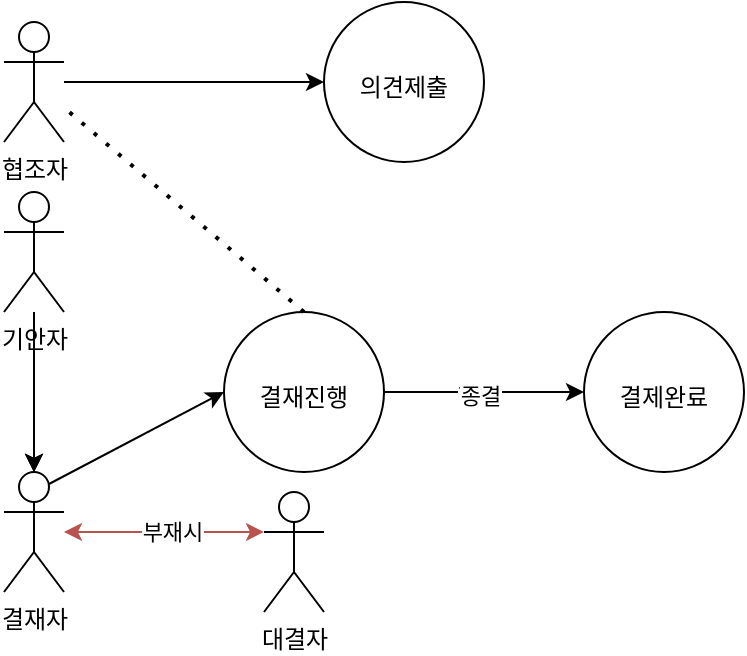 <mxfile version="26.0.16" pages="2">
  <diagram id="3QaGT0ZacJiaZTLp5RRD" name="페이지-1">
    <mxGraphModel dx="974" dy="428" grid="1" gridSize="10" guides="1" tooltips="1" connect="1" arrows="1" fold="1" page="1" pageScale="1" pageWidth="827" pageHeight="1169" math="0" shadow="0">
      <root>
        <mxCell id="0" />
        <mxCell id="1" parent="0" />
        <mxCell id="JAbGeRoic4GMC7CvDihA-7" value="" style="edgeStyle=orthogonalEdgeStyle;rounded=0;orthogonalLoop=1;jettySize=auto;html=1;" parent="1" source="JAbGeRoic4GMC7CvDihA-2" target="JAbGeRoic4GMC7CvDihA-6" edge="1">
          <mxGeometry relative="1" as="geometry" />
        </mxCell>
        <mxCell id="JAbGeRoic4GMC7CvDihA-8" value="" style="edgeStyle=orthogonalEdgeStyle;rounded=0;orthogonalLoop=1;jettySize=auto;html=1;" parent="1" source="JAbGeRoic4GMC7CvDihA-2" target="JAbGeRoic4GMC7CvDihA-6" edge="1">
          <mxGeometry relative="1" as="geometry" />
        </mxCell>
        <mxCell id="JAbGeRoic4GMC7CvDihA-9" value="" style="edgeStyle=orthogonalEdgeStyle;rounded=0;orthogonalLoop=1;jettySize=auto;html=1;" parent="1" source="JAbGeRoic4GMC7CvDihA-2" target="JAbGeRoic4GMC7CvDihA-6" edge="1">
          <mxGeometry relative="1" as="geometry" />
        </mxCell>
        <mxCell id="JAbGeRoic4GMC7CvDihA-2" value="기안자" style="shape=umlActor;verticalLabelPosition=bottom;verticalAlign=top;html=1;outlineConnect=0;" parent="1" vertex="1">
          <mxGeometry x="90" y="610" width="30" height="60" as="geometry" />
        </mxCell>
        <mxCell id="JAbGeRoic4GMC7CvDihA-6" value="결재자" style="shape=umlActor;verticalLabelPosition=bottom;verticalAlign=top;html=1;outlineConnect=0;" parent="1" vertex="1">
          <mxGeometry x="90" y="750" width="30" height="60" as="geometry" />
        </mxCell>
        <mxCell id="JAbGeRoic4GMC7CvDihA-13" value="&lt;div&gt;&lt;br&gt;&lt;/div&gt;&lt;div&gt;&lt;br&gt;&lt;/div&gt;&lt;div&gt;결재진행&lt;/div&gt;&lt;div&gt;&lt;br&gt;&lt;/div&gt;" style="ellipse;whiteSpace=wrap;html=1;verticalAlign=top;" parent="1" vertex="1">
          <mxGeometry x="200" y="670" width="80" height="80" as="geometry" />
        </mxCell>
        <mxCell id="JAbGeRoic4GMC7CvDihA-15" value="" style="endArrow=none;dashed=1;html=1;dashPattern=1 3;strokeWidth=2;rounded=0;exitX=0.5;exitY=0;exitDx=0;exitDy=0;" parent="1" source="JAbGeRoic4GMC7CvDihA-13" target="JAbGeRoic4GMC7CvDihA-16" edge="1">
          <mxGeometry width="50" height="50" relative="1" as="geometry">
            <mxPoint x="190" y="650" as="sourcePoint" />
            <mxPoint x="150" y="600" as="targetPoint" />
          </mxGeometry>
        </mxCell>
        <mxCell id="JAbGeRoic4GMC7CvDihA-20" value="" style="edgeStyle=orthogonalEdgeStyle;rounded=0;orthogonalLoop=1;jettySize=auto;html=1;" parent="1" source="JAbGeRoic4GMC7CvDihA-16" target="JAbGeRoic4GMC7CvDihA-19" edge="1">
          <mxGeometry relative="1" as="geometry" />
        </mxCell>
        <mxCell id="JAbGeRoic4GMC7CvDihA-16" value="협조자" style="shape=umlActor;verticalLabelPosition=bottom;verticalAlign=top;html=1;outlineConnect=0;" parent="1" vertex="1">
          <mxGeometry x="90" y="525" width="30" height="60" as="geometry" />
        </mxCell>
        <mxCell id="JAbGeRoic4GMC7CvDihA-19" value="&lt;div&gt;&lt;br&gt;&lt;/div&gt;&lt;div&gt;&lt;br&gt;&lt;/div&gt;&lt;div&gt;의견제출&lt;/div&gt;" style="ellipse;whiteSpace=wrap;html=1;verticalAlign=top;" parent="1" vertex="1">
          <mxGeometry x="250" y="515" width="80" height="80" as="geometry" />
        </mxCell>
        <mxCell id="66cARiBBRBYHf0YHKafe-2" value="대결자" style="shape=umlActor;verticalLabelPosition=bottom;verticalAlign=top;html=1;outlineConnect=0;" vertex="1" parent="1">
          <mxGeometry x="220" y="760" width="30" height="60" as="geometry" />
        </mxCell>
        <mxCell id="66cARiBBRBYHf0YHKafe-4" value="" style="endArrow=classic;startArrow=classic;html=1;rounded=0;entryX=0;entryY=0.333;entryDx=0;entryDy=0;entryPerimeter=0;fillColor=#f8cecc;strokeColor=#b85450;" edge="1" parent="1" source="JAbGeRoic4GMC7CvDihA-6" target="66cARiBBRBYHf0YHKafe-2">
          <mxGeometry width="50" height="50" relative="1" as="geometry">
            <mxPoint x="150" y="805" as="sourcePoint" />
            <mxPoint x="200" y="755" as="targetPoint" />
          </mxGeometry>
        </mxCell>
        <mxCell id="66cARiBBRBYHf0YHKafe-5" value="부재시" style="edgeLabel;html=1;align=center;verticalAlign=middle;resizable=0;points=[];" vertex="1" connectable="0" parent="66cARiBBRBYHf0YHKafe-4">
          <mxGeometry x="0.077" relative="1" as="geometry">
            <mxPoint as="offset" />
          </mxGeometry>
        </mxCell>
        <mxCell id="66cARiBBRBYHf0YHKafe-11" value="" style="endArrow=classic;html=1;rounded=0;exitX=1;exitY=0.5;exitDx=0;exitDy=0;entryX=0;entryY=0.5;entryDx=0;entryDy=0;" edge="1" parent="1" source="JAbGeRoic4GMC7CvDihA-13" target="66cARiBBRBYHf0YHKafe-12">
          <mxGeometry width="50" height="50" relative="1" as="geometry">
            <mxPoint x="270" y="760" as="sourcePoint" />
            <mxPoint x="320" y="710" as="targetPoint" />
          </mxGeometry>
        </mxCell>
        <mxCell id="66cARiBBRBYHf0YHKafe-13" value="Text" style="edgeLabel;html=1;align=center;verticalAlign=middle;resizable=0;points=[];" vertex="1" connectable="0" parent="66cARiBBRBYHf0YHKafe-11">
          <mxGeometry x="-0.064" y="-1" relative="1" as="geometry">
            <mxPoint as="offset" />
          </mxGeometry>
        </mxCell>
        <mxCell id="66cARiBBRBYHf0YHKafe-18" value="종결" style="edgeLabel;html=1;align=center;verticalAlign=middle;resizable=0;points=[];" vertex="1" connectable="0" parent="66cARiBBRBYHf0YHKafe-11">
          <mxGeometry x="-0.044" y="-2" relative="1" as="geometry">
            <mxPoint as="offset" />
          </mxGeometry>
        </mxCell>
        <mxCell id="66cARiBBRBYHf0YHKafe-12" value="&lt;div&gt;&lt;br&gt;&lt;/div&gt;&lt;div&gt;&lt;br&gt;&lt;/div&gt;&lt;div&gt;결제완료&lt;/div&gt;&lt;div&gt;&lt;br&gt;&lt;/div&gt;&lt;div&gt;&lt;br&gt;&lt;/div&gt;" style="ellipse;whiteSpace=wrap;html=1;verticalAlign=top;" vertex="1" parent="1">
          <mxGeometry x="380" y="670" width="80" height="80" as="geometry" />
        </mxCell>
        <mxCell id="66cARiBBRBYHf0YHKafe-17" value="" style="endArrow=classic;html=1;rounded=0;exitX=0.75;exitY=0.1;exitDx=0;exitDy=0;exitPerimeter=0;" edge="1" parent="1" source="JAbGeRoic4GMC7CvDihA-6">
          <mxGeometry width="50" height="50" relative="1" as="geometry">
            <mxPoint x="150" y="760" as="sourcePoint" />
            <mxPoint x="200" y="710" as="targetPoint" />
          </mxGeometry>
        </mxCell>
      </root>
    </mxGraphModel>
  </diagram>
  <diagram id="l6JmRzFYH4vMQ-xJuT_-" name="페이지-2">
    <mxGraphModel dx="974" dy="428" grid="1" gridSize="10" guides="1" tooltips="1" connect="1" arrows="1" fold="1" page="1" pageScale="1" pageWidth="827" pageHeight="1169" math="0" shadow="0">
      <root>
        <mxCell id="0" />
        <mxCell id="1" parent="0" />
        <mxCell id="54n4LJPjrRcseGLzzfWc-1" value="" style="edgeStyle=orthogonalEdgeStyle;rounded=0;orthogonalLoop=1;jettySize=auto;html=1;" edge="1" parent="1" source="54n4LJPjrRcseGLzzfWc-4" target="54n4LJPjrRcseGLzzfWc-5">
          <mxGeometry relative="1" as="geometry" />
        </mxCell>
        <mxCell id="54n4LJPjrRcseGLzzfWc-2" value="" style="edgeStyle=orthogonalEdgeStyle;rounded=0;orthogonalLoop=1;jettySize=auto;html=1;" edge="1" parent="1" source="54n4LJPjrRcseGLzzfWc-4" target="54n4LJPjrRcseGLzzfWc-5">
          <mxGeometry relative="1" as="geometry" />
        </mxCell>
        <mxCell id="54n4LJPjrRcseGLzzfWc-3" value="" style="edgeStyle=orthogonalEdgeStyle;rounded=0;orthogonalLoop=1;jettySize=auto;html=1;" edge="1" parent="1" source="54n4LJPjrRcseGLzzfWc-4" target="54n4LJPjrRcseGLzzfWc-5">
          <mxGeometry relative="1" as="geometry" />
        </mxCell>
        <mxCell id="54n4LJPjrRcseGLzzfWc-4" value="기안자" style="shape=umlActor;verticalLabelPosition=bottom;verticalAlign=top;html=1;outlineConnect=0;" vertex="1" parent="1">
          <mxGeometry x="90" y="610" width="30" height="60" as="geometry" />
        </mxCell>
        <mxCell id="54n4LJPjrRcseGLzzfWc-5" value="결재자" style="shape=umlActor;verticalLabelPosition=bottom;verticalAlign=top;html=1;outlineConnect=0;fillColor=#dae8fc;strokeColor=#6c8ebf;" vertex="1" parent="1">
          <mxGeometry x="90" y="750" width="30" height="60" as="geometry" />
        </mxCell>
        <mxCell id="fsTA3o1gqL7Sm_SV5eHb-6" style="edgeStyle=orthogonalEdgeStyle;rounded=0;orthogonalLoop=1;jettySize=auto;html=1;exitX=0;exitY=0;exitDx=0;exitDy=0;fillColor=#f8cecc;strokeColor=#b85450;" edge="1" parent="1" source="54n4LJPjrRcseGLzzfWc-6" target="54n4LJPjrRcseGLzzfWc-4">
          <mxGeometry relative="1" as="geometry" />
        </mxCell>
        <mxCell id="fsTA3o1gqL7Sm_SV5eHb-7" value="반려" style="edgeLabel;html=1;align=center;verticalAlign=middle;resizable=0;points=[];" vertex="1" connectable="0" parent="fsTA3o1gqL7Sm_SV5eHb-6">
          <mxGeometry x="-0.134" y="-4" relative="1" as="geometry">
            <mxPoint as="offset" />
          </mxGeometry>
        </mxCell>
        <mxCell id="54n4LJPjrRcseGLzzfWc-6" value="&lt;div&gt;&lt;br&gt;&lt;/div&gt;&lt;div&gt;&lt;br&gt;&lt;/div&gt;&lt;div&gt;결재진행&lt;/div&gt;&lt;div&gt;&lt;br&gt;&lt;/div&gt;" style="ellipse;whiteSpace=wrap;html=1;verticalAlign=top;" vertex="1" parent="1">
          <mxGeometry x="200" y="670" width="80" height="80" as="geometry" />
        </mxCell>
        <mxCell id="54n4LJPjrRcseGLzzfWc-7" value="" style="endArrow=none;dashed=1;html=1;dashPattern=1 3;strokeWidth=2;rounded=0;exitX=0.5;exitY=0;exitDx=0;exitDy=0;" edge="1" parent="1" source="54n4LJPjrRcseGLzzfWc-6" target="54n4LJPjrRcseGLzzfWc-9">
          <mxGeometry width="50" height="50" relative="1" as="geometry">
            <mxPoint x="190" y="650" as="sourcePoint" />
            <mxPoint x="150" y="600" as="targetPoint" />
          </mxGeometry>
        </mxCell>
        <mxCell id="54n4LJPjrRcseGLzzfWc-8" value="" style="edgeStyle=orthogonalEdgeStyle;rounded=0;orthogonalLoop=1;jettySize=auto;html=1;" edge="1" parent="1" source="54n4LJPjrRcseGLzzfWc-9" target="54n4LJPjrRcseGLzzfWc-10">
          <mxGeometry relative="1" as="geometry" />
        </mxCell>
        <mxCell id="54n4LJPjrRcseGLzzfWc-9" value="협조자" style="shape=umlActor;verticalLabelPosition=bottom;verticalAlign=top;html=1;outlineConnect=0;" vertex="1" parent="1">
          <mxGeometry x="90" y="525" width="30" height="60" as="geometry" />
        </mxCell>
        <mxCell id="54n4LJPjrRcseGLzzfWc-10" value="&lt;div&gt;&lt;br&gt;&lt;/div&gt;&lt;div&gt;&lt;br&gt;&lt;/div&gt;&lt;div&gt;의견제출&lt;/div&gt;" style="ellipse;whiteSpace=wrap;html=1;verticalAlign=top;" vertex="1" parent="1">
          <mxGeometry x="250" y="515" width="80" height="80" as="geometry" />
        </mxCell>
        <mxCell id="54n4LJPjrRcseGLzzfWc-11" value="대결자" style="shape=umlActor;verticalLabelPosition=bottom;verticalAlign=top;html=1;outlineConnect=0;fillColor=#dae8fc;strokeColor=#6c8ebf;" vertex="1" parent="1">
          <mxGeometry x="220" y="760" width="30" height="60" as="geometry" />
        </mxCell>
        <mxCell id="54n4LJPjrRcseGLzzfWc-12" value="" style="endArrow=classic;startArrow=classic;html=1;rounded=0;entryX=0;entryY=0.333;entryDx=0;entryDy=0;entryPerimeter=0;fillColor=#f8cecc;strokeColor=#b85450;" edge="1" parent="1" source="54n4LJPjrRcseGLzzfWc-5" target="54n4LJPjrRcseGLzzfWc-11">
          <mxGeometry width="50" height="50" relative="1" as="geometry">
            <mxPoint x="150" y="805" as="sourcePoint" />
            <mxPoint x="200" y="755" as="targetPoint" />
          </mxGeometry>
        </mxCell>
        <mxCell id="54n4LJPjrRcseGLzzfWc-13" value="부재시" style="edgeLabel;html=1;align=center;verticalAlign=middle;resizable=0;points=[];" vertex="1" connectable="0" parent="54n4LJPjrRcseGLzzfWc-12">
          <mxGeometry x="0.077" relative="1" as="geometry">
            <mxPoint as="offset" />
          </mxGeometry>
        </mxCell>
        <mxCell id="54n4LJPjrRcseGLzzfWc-18" value="" style="endArrow=classic;html=1;rounded=0;exitX=0.75;exitY=0.1;exitDx=0;exitDy=0;exitPerimeter=0;" edge="1" parent="1" source="54n4LJPjrRcseGLzzfWc-5">
          <mxGeometry width="50" height="50" relative="1" as="geometry">
            <mxPoint x="150" y="760" as="sourcePoint" />
            <mxPoint x="200" y="710" as="targetPoint" />
          </mxGeometry>
        </mxCell>
        <mxCell id="fsTA3o1gqL7Sm_SV5eHb-17" value="" style="edgeStyle=orthogonalEdgeStyle;rounded=0;orthogonalLoop=1;jettySize=auto;html=1;" edge="1" parent="1" source="fsTA3o1gqL7Sm_SV5eHb-1" target="fsTA3o1gqL7Sm_SV5eHb-16">
          <mxGeometry relative="1" as="geometry" />
        </mxCell>
        <mxCell id="fsTA3o1gqL7Sm_SV5eHb-1" value="&lt;div&gt;&lt;br&gt;&lt;/div&gt;&lt;div&gt;&lt;br&gt;&lt;/div&gt;&lt;div&gt;문서수정&lt;/div&gt;&lt;div&gt;&lt;br&gt;&lt;/div&gt;" style="ellipse;whiteSpace=wrap;html=1;verticalAlign=top;" vertex="1" parent="1">
          <mxGeometry x="370" y="670" width="80" height="80" as="geometry" />
        </mxCell>
        <mxCell id="fsTA3o1gqL7Sm_SV5eHb-8" value="" style="endArrow=classic;html=1;rounded=0;exitX=1;exitY=0.5;exitDx=0;exitDy=0;entryX=0;entryY=0.5;entryDx=0;entryDy=0;" edge="1" parent="1" source="54n4LJPjrRcseGLzzfWc-6" target="fsTA3o1gqL7Sm_SV5eHb-1">
          <mxGeometry width="50" height="50" relative="1" as="geometry">
            <mxPoint x="390" y="750" as="sourcePoint" />
            <mxPoint x="440" y="700" as="targetPoint" />
          </mxGeometry>
        </mxCell>
        <mxCell id="fsTA3o1gqL7Sm_SV5eHb-9" value="수정요청" style="edgeLabel;html=1;align=center;verticalAlign=middle;resizable=0;points=[];" vertex="1" connectable="0" parent="fsTA3o1gqL7Sm_SV5eHb-8">
          <mxGeometry x="0.015" y="2" relative="1" as="geometry">
            <mxPoint as="offset" />
          </mxGeometry>
        </mxCell>
        <mxCell id="fsTA3o1gqL7Sm_SV5eHb-10" value="인사관리자&lt;div&gt;&lt;br&gt;&lt;/div&gt;" style="shape=umlActor;verticalLabelPosition=bottom;verticalAlign=top;html=1;outlineConnect=0;fillColor=#dae8fc;strokeColor=#6c8ebf;" vertex="1" parent="1">
          <mxGeometry x="570" y="680" width="30" height="60" as="geometry" />
        </mxCell>
        <mxCell id="fsTA3o1gqL7Sm_SV5eHb-13" value="" style="endArrow=classic;html=1;rounded=0;entryX=1;entryY=0.5;entryDx=0;entryDy=0;" edge="1" parent="1" source="fsTA3o1gqL7Sm_SV5eHb-10" target="fsTA3o1gqL7Sm_SV5eHb-1">
          <mxGeometry width="50" height="50" relative="1" as="geometry">
            <mxPoint x="390" y="750" as="sourcePoint" />
            <mxPoint x="440" y="700" as="targetPoint" />
          </mxGeometry>
        </mxCell>
        <mxCell id="fsTA3o1gqL7Sm_SV5eHb-14" value="승인 후 수정" style="edgeLabel;html=1;align=center;verticalAlign=middle;resizable=0;points=[];" vertex="1" connectable="0" parent="fsTA3o1gqL7Sm_SV5eHb-13">
          <mxGeometry x="0.272" y="-3" relative="1" as="geometry">
            <mxPoint as="offset" />
          </mxGeometry>
        </mxCell>
        <mxCell id="fsTA3o1gqL7Sm_SV5eHb-16" value="&lt;div&gt;&lt;br&gt;&lt;/div&gt;&lt;div&gt;&lt;br&gt;&lt;/div&gt;&lt;div&gt;결재완료&lt;/div&gt;" style="ellipse;whiteSpace=wrap;html=1;verticalAlign=top;" vertex="1" parent="1">
          <mxGeometry x="370" y="510" width="80" height="80" as="geometry" />
        </mxCell>
      </root>
    </mxGraphModel>
  </diagram>
</mxfile>
